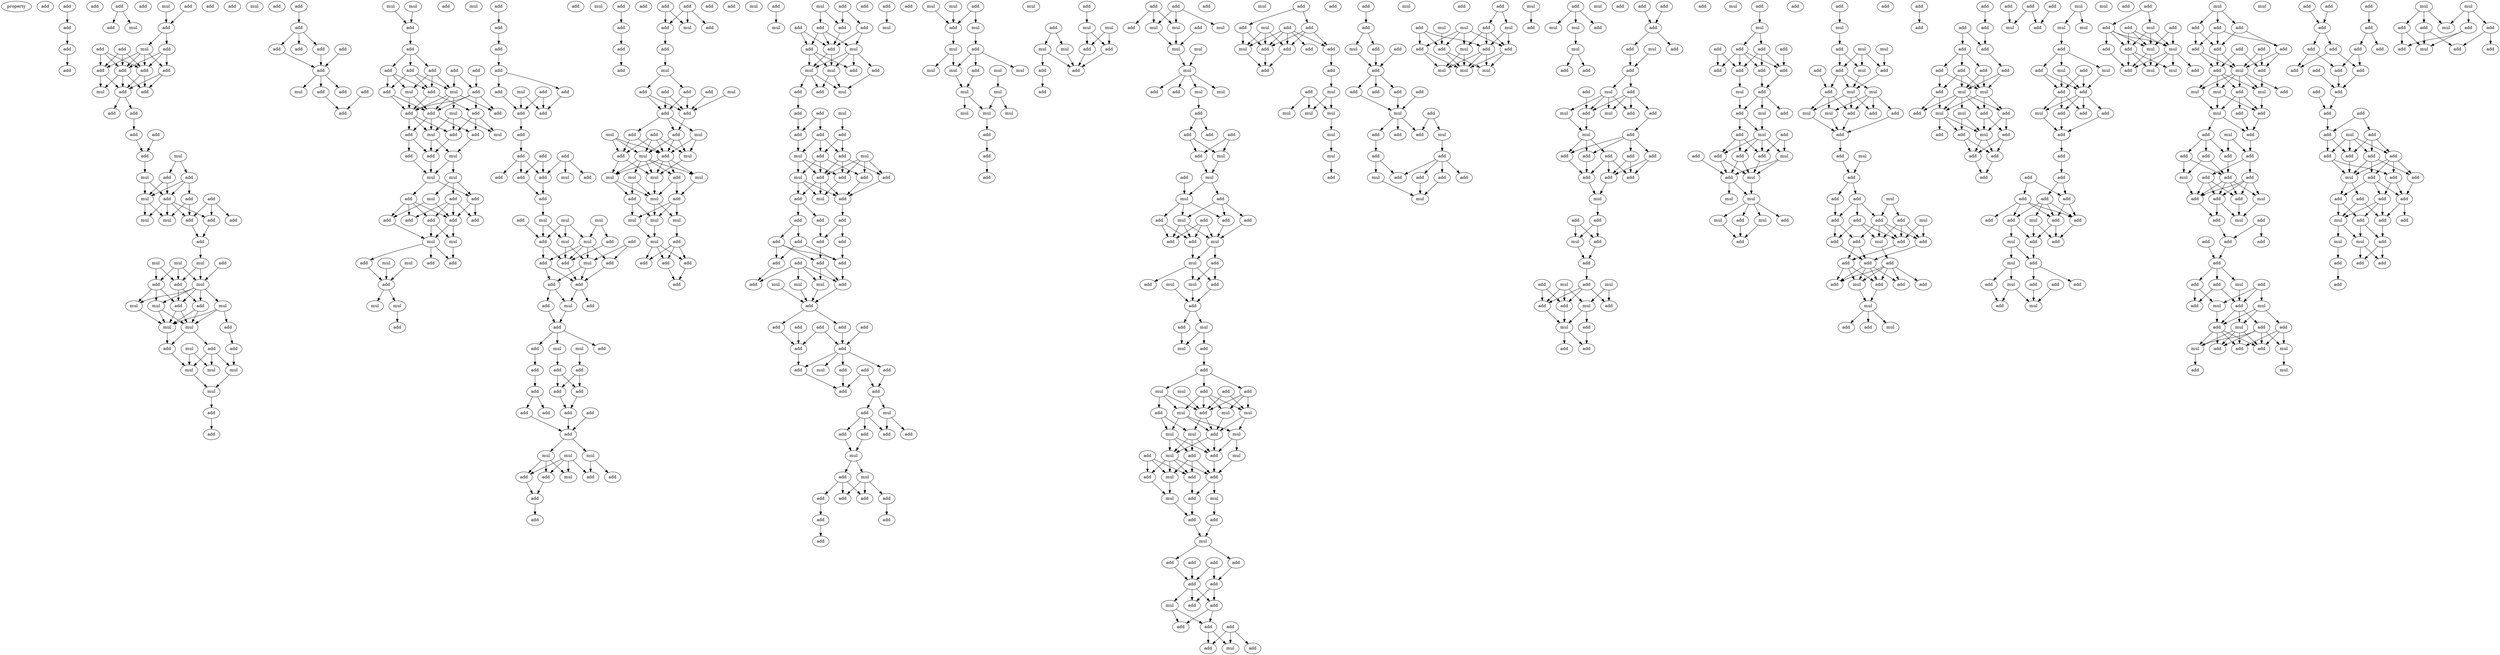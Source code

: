 digraph {
    node [fontcolor=black]
    property [mul=2,lf=1.2]
    0 [ label = add ];
    1 [ label = add ];
    2 [ label = add ];
    3 [ label = add ];
    4 [ label = add ];
    5 [ label = add ];
    6 [ label = add ];
    7 [ label = add ];
    8 [ label = mul ];
    9 [ label = add ];
    10 [ label = mul ];
    11 [ label = add ];
    12 [ label = add ];
    13 [ label = add ];
    14 [ label = add ];
    15 [ label = add ];
    16 [ label = add ];
    17 [ label = mul ];
    18 [ label = add ];
    19 [ label = add ];
    20 [ label = add ];
    21 [ label = add ];
    22 [ label = mul ];
    23 [ label = add ];
    24 [ label = add ];
    25 [ label = add ];
    26 [ label = add ];
    27 [ label = add ];
    28 [ label = add ];
    29 [ label = mul ];
    30 [ label = add ];
    31 [ label = add ];
    32 [ label = add ];
    33 [ label = mul ];
    34 [ label = add ];
    35 [ label = add ];
    36 [ label = add ];
    37 [ label = mul ];
    38 [ label = mul ];
    39 [ label = mul ];
    40 [ label = add ];
    41 [ label = add ];
    42 [ label = add ];
    43 [ label = add ];
    44 [ label = mul ];
    45 [ label = add ];
    46 [ label = add ];
    47 [ label = mul ];
    48 [ label = mul ];
    49 [ label = mul ];
    50 [ label = add ];
    51 [ label = add ];
    52 [ label = mul ];
    53 [ label = add ];
    54 [ label = mul ];
    55 [ label = mul ];
    56 [ label = add ];
    57 [ label = mul ];
    58 [ label = add ];
    59 [ label = mul ];
    60 [ label = add ];
    61 [ label = mul ];
    62 [ label = add ];
    63 [ label = add ];
    64 [ label = mul ];
    65 [ label = mul ];
    66 [ label = mul ];
    67 [ label = mul ];
    68 [ label = mul ];
    69 [ label = add ];
    70 [ label = add ];
    71 [ label = add ];
    72 [ label = add ];
    73 [ label = add ];
    74 [ label = add ];
    75 [ label = add ];
    76 [ label = add ];
    77 [ label = add ];
    78 [ label = add ];
    79 [ label = mul ];
    80 [ label = add ];
    81 [ label = add ];
    82 [ label = add ];
    83 [ label = add ];
    84 [ label = mul ];
    85 [ label = mul ];
    86 [ label = add ];
    87 [ label = mul ];
    88 [ label = add ];
    89 [ label = add ];
    90 [ label = add ];
    91 [ label = add ];
    92 [ label = add ];
    93 [ label = add ];
    94 [ label = add ];
    95 [ label = mul ];
    96 [ label = add ];
    97 [ label = add ];
    98 [ label = add ];
    99 [ label = mul ];
    100 [ label = add ];
    101 [ label = add ];
    102 [ label = mul ];
    103 [ label = add ];
    104 [ label = add ];
    105 [ label = mul ];
    106 [ label = add ];
    107 [ label = add ];
    108 [ label = add ];
    109 [ label = mul ];
    110 [ label = add ];
    111 [ label = add ];
    112 [ label = mul ];
    113 [ label = mul ];
    114 [ label = mul ];
    115 [ label = mul ];
    116 [ label = add ];
    117 [ label = add ];
    118 [ label = add ];
    119 [ label = add ];
    120 [ label = add ];
    121 [ label = add ];
    122 [ label = add ];
    123 [ label = add ];
    124 [ label = mul ];
    125 [ label = mul ];
    126 [ label = add ];
    127 [ label = add ];
    128 [ label = mul ];
    129 [ label = add ];
    130 [ label = mul ];
    131 [ label = add ];
    132 [ label = mul ];
    133 [ label = mul ];
    134 [ label = add ];
    135 [ label = add ];
    136 [ label = add ];
    137 [ label = add ];
    138 [ label = add ];
    139 [ label = add ];
    140 [ label = mul ];
    141 [ label = add ];
    142 [ label = add ];
    143 [ label = add ];
    144 [ label = add ];
    145 [ label = add ];
    146 [ label = add ];
    147 [ label = add ];
    148 [ label = add ];
    149 [ label = mul ];
    150 [ label = add ];
    151 [ label = add ];
    152 [ label = add ];
    153 [ label = add ];
    154 [ label = add ];
    155 [ label = mul ];
    156 [ label = mul ];
    157 [ label = add ];
    158 [ label = mul ];
    159 [ label = add ];
    160 [ label = add ];
    161 [ label = mul ];
    162 [ label = mul ];
    163 [ label = add ];
    164 [ label = add ];
    165 [ label = add ];
    166 [ label = mul ];
    167 [ label = add ];
    168 [ label = add ];
    169 [ label = add ];
    170 [ label = mul ];
    171 [ label = add ];
    172 [ label = add ];
    173 [ label = add ];
    174 [ label = mul ];
    175 [ label = mul ];
    176 [ label = add ];
    177 [ label = add ];
    178 [ label = add ];
    179 [ label = add ];
    180 [ label = add ];
    181 [ label = add ];
    182 [ label = add ];
    183 [ label = add ];
    184 [ label = add ];
    185 [ label = add ];
    186 [ label = add ];
    187 [ label = add ];
    188 [ label = add ];
    189 [ label = add ];
    190 [ label = mul ];
    191 [ label = mul ];
    192 [ label = mul ];
    193 [ label = add ];
    194 [ label = add ];
    195 [ label = mul ];
    196 [ label = add ];
    197 [ label = add ];
    198 [ label = add ];
    199 [ label = mul ];
    200 [ label = add ];
    201 [ label = add ];
    202 [ label = add ];
    203 [ label = add ];
    204 [ label = add ];
    205 [ label = add ];
    206 [ label = add ];
    207 [ label = add ];
    208 [ label = add ];
    209 [ label = add ];
    210 [ label = add ];
    211 [ label = mul ];
    212 [ label = add ];
    213 [ label = add ];
    214 [ label = mul ];
    215 [ label = add ];
    216 [ label = add ];
    217 [ label = mul ];
    218 [ label = add ];
    219 [ label = add ];
    220 [ label = add ];
    221 [ label = add ];
    222 [ label = add ];
    223 [ label = mul ];
    224 [ label = add ];
    225 [ label = add ];
    226 [ label = mul ];
    227 [ label = add ];
    228 [ label = mul ];
    229 [ label = add ];
    230 [ label = mul ];
    231 [ label = mul ];
    232 [ label = mul ];
    233 [ label = mul ];
    234 [ label = mul ];
    235 [ label = add ];
    236 [ label = add ];
    237 [ label = mul ];
    238 [ label = add ];
    239 [ label = mul ];
    240 [ label = mul ];
    241 [ label = mul ];
    242 [ label = mul ];
    243 [ label = add ];
    244 [ label = mul ];
    245 [ label = add ];
    246 [ label = add ];
    247 [ label = add ];
    248 [ label = add ];
    249 [ label = add ];
    250 [ label = mul ];
    251 [ label = mul ];
    252 [ label = add ];
    253 [ label = add ];
    254 [ label = add ];
    255 [ label = add ];
    256 [ label = add ];
    257 [ label = add ];
    258 [ label = mul ];
    259 [ label = add ];
    260 [ label = add ];
    261 [ label = add ];
    262 [ label = mul ];
    263 [ label = add ];
    264 [ label = mul ];
    265 [ label = mul ];
    266 [ label = add ];
    267 [ label = add ];
    268 [ label = mul ];
    269 [ label = add ];
    270 [ label = add ];
    271 [ label = add ];
    272 [ label = add ];
    273 [ label = add ];
    274 [ label = add ];
    275 [ label = mul ];
    276 [ label = mul ];
    277 [ label = add ];
    278 [ label = mul ];
    279 [ label = add ];
    280 [ label = add ];
    281 [ label = add ];
    282 [ label = add ];
    283 [ label = add ];
    284 [ label = add ];
    285 [ label = mul ];
    286 [ label = add ];
    287 [ label = add ];
    288 [ label = add ];
    289 [ label = add ];
    290 [ label = add ];
    291 [ label = add ];
    292 [ label = add ];
    293 [ label = add ];
    294 [ label = add ];
    295 [ label = add ];
    296 [ label = add ];
    297 [ label = mul ];
    298 [ label = add ];
    299 [ label = mul ];
    300 [ label = mul ];
    301 [ label = add ];
    302 [ label = add ];
    303 [ label = add ];
    304 [ label = add ];
    305 [ label = add ];
    306 [ label = add ];
    307 [ label = add ];
    308 [ label = add ];
    309 [ label = add ];
    310 [ label = add ];
    311 [ label = add ];
    312 [ label = add ];
    313 [ label = add ];
    314 [ label = mul ];
    315 [ label = add ];
    316 [ label = add ];
    317 [ label = mul ];
    318 [ label = add ];
    319 [ label = add ];
    320 [ label = add ];
    321 [ label = add ];
    322 [ label = mul ];
    323 [ label = add ];
    324 [ label = add ];
    325 [ label = mul ];
    326 [ label = add ];
    327 [ label = mul ];
    328 [ label = add ];
    329 [ label = add ];
    330 [ label = add ];
    331 [ label = add ];
    332 [ label = add ];
    333 [ label = add ];
    334 [ label = add ];
    335 [ label = add ];
    336 [ label = mul ];
    337 [ label = add ];
    338 [ label = mul ];
    339 [ label = mul ];
    340 [ label = add ];
    341 [ label = add ];
    342 [ label = mul ];
    343 [ label = mul ];
    344 [ label = add ];
    345 [ label = mul ];
    346 [ label = mul ];
    347 [ label = mul ];
    348 [ label = mul ];
    349 [ label = mul ];
    350 [ label = mul ];
    351 [ label = mul ];
    352 [ label = mul ];
    353 [ label = add ];
    354 [ label = add ];
    355 [ label = mul ];
    356 [ label = add ];
    357 [ label = add ];
    358 [ label = mul ];
    359 [ label = mul ];
    360 [ label = add ];
    361 [ label = mul ];
    362 [ label = add ];
    363 [ label = add ];
    364 [ label = mul ];
    365 [ label = add ];
    366 [ label = add ];
    367 [ label = add ];
    368 [ label = add ];
    369 [ label = add ];
    370 [ label = add ];
    371 [ label = mul ];
    372 [ label = mul ];
    373 [ label = mul ];
    374 [ label = add ];
    375 [ label = mul ];
    376 [ label = mul ];
    377 [ label = mul ];
    378 [ label = add ];
    379 [ label = add ];
    380 [ label = mul ];
    381 [ label = mul ];
    382 [ label = add ];
    383 [ label = add ];
    384 [ label = add ];
    385 [ label = add ];
    386 [ label = add ];
    387 [ label = mul ];
    388 [ label = add ];
    389 [ label = mul ];
    390 [ label = add ];
    391 [ label = mul ];
    392 [ label = add ];
    393 [ label = add ];
    394 [ label = add ];
    395 [ label = add ];
    396 [ label = add ];
    397 [ label = mul ];
    398 [ label = mul ];
    399 [ label = add ];
    400 [ label = add ];
    401 [ label = mul ];
    402 [ label = add ];
    403 [ label = mul ];
    404 [ label = mul ];
    405 [ label = add ];
    406 [ label = add ];
    407 [ label = add ];
    408 [ label = add ];
    409 [ label = mul ];
    410 [ label = mul ];
    411 [ label = add ];
    412 [ label = add ];
    413 [ label = mul ];
    414 [ label = add ];
    415 [ label = mul ];
    416 [ label = add ];
    417 [ label = add ];
    418 [ label = mul ];
    419 [ label = mul ];
    420 [ label = add ];
    421 [ label = add ];
    422 [ label = mul ];
    423 [ label = mul ];
    424 [ label = mul ];
    425 [ label = add ];
    426 [ label = mul ];
    427 [ label = mul ];
    428 [ label = add ];
    429 [ label = add ];
    430 [ label = add ];
    431 [ label = mul ];
    432 [ label = add ];
    433 [ label = mul ];
    434 [ label = add ];
    435 [ label = add ];
    436 [ label = mul ];
    437 [ label = add ];
    438 [ label = mul ];
    439 [ label = add ];
    440 [ label = add ];
    441 [ label = mul ];
    442 [ label = add ];
    443 [ label = add ];
    444 [ label = add ];
    445 [ label = add ];
    446 [ label = add ];
    447 [ label = add ];
    448 [ label = add ];
    449 [ label = mul ];
    450 [ label = add ];
    451 [ label = mul ];
    452 [ label = add ];
    453 [ label = add ];
    454 [ label = add ];
    455 [ label = add ];
    456 [ label = add ];
    457 [ label = mul ];
    458 [ label = add ];
    459 [ label = add ];
    460 [ label = mul ];
    461 [ label = add ];
    462 [ label = add ];
    463 [ label = add ];
    464 [ label = add ];
    465 [ label = mul ];
    466 [ label = add ];
    467 [ label = add ];
    468 [ label = add ];
    469 [ label = add ];
    470 [ label = add ];
    471 [ label = mul ];
    472 [ label = mul ];
    473 [ label = mul ];
    474 [ label = mul ];
    475 [ label = mul ];
    476 [ label = add ];
    477 [ label = mul ];
    478 [ label = add ];
    479 [ label = add ];
    480 [ label = add ];
    481 [ label = mul ];
    482 [ label = mul ];
    483 [ label = add ];
    484 [ label = add ];
    485 [ label = add ];
    486 [ label = add ];
    487 [ label = add ];
    488 [ label = add ];
    489 [ label = add ];
    490 [ label = mul ];
    491 [ label = add ];
    492 [ label = add ];
    493 [ label = add ];
    494 [ label = mul ];
    495 [ label = add ];
    496 [ label = add ];
    497 [ label = add ];
    498 [ label = add ];
    499 [ label = add ];
    500 [ label = add ];
    501 [ label = mul ];
    502 [ label = add ];
    503 [ label = add ];
    504 [ label = mul ];
    505 [ label = add ];
    506 [ label = mul ];
    507 [ label = add ];
    508 [ label = mul ];
    509 [ label = add ];
    510 [ label = mul ];
    511 [ label = add ];
    512 [ label = add ];
    513 [ label = add ];
    514 [ label = mul ];
    515 [ label = add ];
    516 [ label = mul ];
    517 [ label = mul ];
    518 [ label = mul ];
    519 [ label = mul ];
    520 [ label = add ];
    521 [ label = add ];
    522 [ label = mul ];
    523 [ label = add ];
    524 [ label = mul ];
    525 [ label = mul ];
    526 [ label = add ];
    527 [ label = mul ];
    528 [ label = add ];
    529 [ label = add ];
    530 [ label = add ];
    531 [ label = add ];
    532 [ label = add ];
    533 [ label = add ];
    534 [ label = add ];
    535 [ label = mul ];
    536 [ label = add ];
    537 [ label = add ];
    538 [ label = mul ];
    539 [ label = add ];
    540 [ label = add ];
    541 [ label = mul ];
    542 [ label = add ];
    543 [ label = add ];
    544 [ label = add ];
    545 [ label = mul ];
    546 [ label = mul ];
    547 [ label = add ];
    548 [ label = add ];
    549 [ label = add ];
    550 [ label = add ];
    551 [ label = add ];
    552 [ label = add ];
    553 [ label = add ];
    554 [ label = add ];
    555 [ label = add ];
    556 [ label = mul ];
    557 [ label = add ];
    558 [ label = mul ];
    559 [ label = add ];
    560 [ label = add ];
    561 [ label = mul ];
    562 [ label = add ];
    563 [ label = mul ];
    564 [ label = add ];
    565 [ label = add ];
    566 [ label = mul ];
    567 [ label = add ];
    568 [ label = add ];
    569 [ label = add ];
    570 [ label = mul ];
    571 [ label = mul ];
    572 [ label = add ];
    573 [ label = add ];
    574 [ label = add ];
    575 [ label = add ];
    576 [ label = mul ];
    577 [ label = add ];
    578 [ label = add ];
    579 [ label = add ];
    580 [ label = add ];
    581 [ label = add ];
    582 [ label = add ];
    583 [ label = add ];
    584 [ label = add ];
    585 [ label = add ];
    586 [ label = mul ];
    587 [ label = add ];
    588 [ label = add ];
    589 [ label = add ];
    590 [ label = mul ];
    591 [ label = add ];
    592 [ label = mul ];
    593 [ label = add ];
    594 [ label = add ];
    595 [ label = mul ];
    596 [ label = add ];
    597 [ label = add ];
    598 [ label = add ];
    599 [ label = add ];
    600 [ label = mul ];
    601 [ label = mul ];
    602 [ label = mul ];
    603 [ label = mul ];
    604 [ label = add ];
    605 [ label = add ];
    606 [ label = add ];
    607 [ label = mul ];
    608 [ label = add ];
    609 [ label = mul ];
    610 [ label = mul ];
    611 [ label = add ];
    612 [ label = mul ];
    613 [ label = add ];
    614 [ label = add ];
    615 [ label = add ];
    616 [ label = mul ];
    617 [ label = mul ];
    618 [ label = add ];
    619 [ label = mul ];
    620 [ label = mul ];
    621 [ label = add ];
    622 [ label = mul ];
    623 [ label = add ];
    624 [ label = add ];
    625 [ label = add ];
    626 [ label = add ];
    627 [ label = add ];
    628 [ label = mul ];
    629 [ label = add ];
    630 [ label = add ];
    631 [ label = mul ];
    632 [ label = add ];
    633 [ label = add ];
    634 [ label = add ];
    635 [ label = add ];
    636 [ label = mul ];
    637 [ label = add ];
    638 [ label = add ];
    639 [ label = add ];
    640 [ label = add ];
    641 [ label = mul ];
    642 [ label = add ];
    643 [ label = add ];
    644 [ label = add ];
    645 [ label = add ];
    646 [ label = add ];
    647 [ label = add ];
    648 [ label = add ];
    649 [ label = add ];
    650 [ label = mul ];
    651 [ label = mul ];
    652 [ label = add ];
    653 [ label = add ];
    654 [ label = add ];
    655 [ label = mul ];
    656 [ label = add ];
    657 [ label = add ];
    658 [ label = add ];
    659 [ label = add ];
    660 [ label = add ];
    661 [ label = add ];
    662 [ label = add ];
    663 [ label = add ];
    664 [ label = add ];
    665 [ label = add ];
    666 [ label = add ];
    667 [ label = mul ];
    668 [ label = mul ];
    669 [ label = mul ];
    670 [ label = add ];
    671 [ label = mul ];
    672 [ label = add ];
    673 [ label = add ];
    674 [ label = mul ];
    675 [ label = add ];
    676 [ label = add ];
    677 [ label = add ];
    678 [ label = add ];
    679 [ label = add ];
    680 [ label = add ];
    681 [ label = add ];
    682 [ label = add ];
    683 [ label = mul ];
    684 [ label = add ];
    685 [ label = mul ];
    686 [ label = mul ];
    687 [ label = add ];
    688 [ label = mul ];
    689 [ label = add ];
    690 [ label = add ];
    691 [ label = mul ];
    692 [ label = add ];
    693 [ label = mul ];
    694 [ label = add ];
    695 [ label = add ];
    696 [ label = add ];
    697 [ label = add ];
    698 [ label = mul ];
    699 [ label = add ];
    700 [ label = add ];
    701 [ label = add ];
    702 [ label = mul ];
    703 [ label = add ];
    704 [ label = add ];
    705 [ label = add ];
    706 [ label = add ];
    707 [ label = add ];
    708 [ label = add ];
    709 [ label = add ];
    710 [ label = mul ];
    711 [ label = add ];
    712 [ label = add ];
    713 [ label = add ];
    714 [ label = mul ];
    715 [ label = add ];
    716 [ label = mul ];
    717 [ label = add ];
    718 [ label = add ];
    719 [ label = add ];
    720 [ label = add ];
    721 [ label = add ];
    722 [ label = mul ];
    723 [ label = mul ];
    724 [ label = add ];
    725 [ label = add ];
    726 [ label = add ];
    727 [ label = add ];
    728 [ label = add ];
    729 [ label = mul ];
    730 [ label = add ];
    731 [ label = add ];
    732 [ label = mul ];
    733 [ label = add ];
    734 [ label = mul ];
    735 [ label = add ];
    736 [ label = add ];
    737 [ label = mul ];
    738 [ label = mul ];
    739 [ label = mul ];
    740 [ label = add ];
    741 [ label = mul ];
    742 [ label = add ];
    743 [ label = add ];
    744 [ label = add ];
    745 [ label = add ];
    746 [ label = add ];
    747 [ label = add ];
    748 [ label = add ];
    749 [ label = mul ];
    750 [ label = add ];
    751 [ label = add ];
    752 [ label = mul ];
    753 [ label = add ];
    754 [ label = add ];
    755 [ label = mul ];
    756 [ label = mul ];
    757 [ label = mul ];
    758 [ label = add ];
    759 [ label = add ];
    760 [ label = add ];
    761 [ label = add ];
    762 [ label = mul ];
    763 [ label = add ];
    764 [ label = add ];
    765 [ label = add ];
    766 [ label = add ];
    767 [ label = add ];
    768 [ label = add ];
    769 [ label = mul ];
    770 [ label = add ];
    771 [ label = mul ];
    772 [ label = add ];
    773 [ label = add ];
    774 [ label = add ];
    775 [ label = add ];
    776 [ label = mul ];
    777 [ label = add ];
    778 [ label = add ];
    779 [ label = add ];
    780 [ label = add ];
    781 [ label = add ];
    782 [ label = add ];
    783 [ label = add ];
    784 [ label = add ];
    785 [ label = mul ];
    786 [ label = add ];
    787 [ label = add ];
    788 [ label = mul ];
    789 [ label = mul ];
    790 [ label = add ];
    791 [ label = mul ];
    792 [ label = add ];
    793 [ label = add ];
    794 [ label = add ];
    795 [ label = mul ];
    796 [ label = add ];
    797 [ label = mul ];
    798 [ label = add ];
    799 [ label = mul ];
    800 [ label = add ];
    801 [ label = add ];
    802 [ label = add ];
    803 [ label = add ];
    804 [ label = add ];
    805 [ label = add ];
    806 [ label = add ];
    807 [ label = add ];
    808 [ label = add ];
    809 [ label = add ];
    810 [ label = add ];
    811 [ label = add ];
    812 [ label = add ];
    813 [ label = add ];
    814 [ label = add ];
    815 [ label = add ];
    816 [ label = add ];
    817 [ label = add ];
    818 [ label = add ];
    819 [ label = add ];
    820 [ label = mul ];
    821 [ label = add ];
    822 [ label = add ];
    823 [ label = add ];
    824 [ label = add ];
    825 [ label = add ];
    826 [ label = add ];
    827 [ label = add ];
    828 [ label = mul ];
    829 [ label = add ];
    830 [ label = add ];
    831 [ label = add ];
    832 [ label = add ];
    833 [ label = add ];
    834 [ label = add ];
    835 [ label = add ];
    836 [ label = mul ];
    837 [ label = mul ];
    838 [ label = mul ];
    839 [ label = add ];
    840 [ label = add ];
    841 [ label = add ];
    842 [ label = add ];
    843 [ label = add ];
    844 [ label = mul ];
    845 [ label = mul ];
    846 [ label = add ];
    847 [ label = mul ];
    848 [ label = add ];
    849 [ label = add ];
    850 [ label = add ];
    851 [ label = mul ];
    852 [ label = add ];
    853 [ label = add ];
    854 [ label = add ];
    1 -> 2 [ name = 0 ];
    2 -> 4 [ name = 1 ];
    4 -> 5 [ name = 2 ];
    6 -> 7 [ name = 3 ];
    6 -> 8 [ name = 4 ];
    10 -> 12 [ name = 5 ];
    11 -> 12 [ name = 6 ];
    12 -> 14 [ name = 7 ];
    12 -> 17 [ name = 8 ];
    14 -> 19 [ name = 9 ];
    14 -> 20 [ name = 10 ];
    14 -> 21 [ name = 11 ];
    15 -> 18 [ name = 12 ];
    15 -> 19 [ name = 13 ];
    15 -> 20 [ name = 14 ];
    16 -> 18 [ name = 15 ];
    16 -> 19 [ name = 16 ];
    16 -> 20 [ name = 17 ];
    17 -> 18 [ name = 18 ];
    17 -> 19 [ name = 19 ];
    17 -> 20 [ name = 20 ];
    17 -> 21 [ name = 21 ];
    18 -> 22 [ name = 22 ];
    18 -> 23 [ name = 23 ];
    19 -> 22 [ name = 24 ];
    19 -> 23 [ name = 25 ];
    19 -> 24 [ name = 26 ];
    20 -> 23 [ name = 27 ];
    20 -> 24 [ name = 28 ];
    21 -> 23 [ name = 29 ];
    21 -> 24 [ name = 30 ];
    23 -> 25 [ name = 31 ];
    23 -> 26 [ name = 32 ];
    26 -> 27 [ name = 33 ];
    27 -> 30 [ name = 34 ];
    28 -> 30 [ name = 35 ];
    29 -> 31 [ name = 36 ];
    29 -> 32 [ name = 37 ];
    30 -> 33 [ name = 38 ];
    31 -> 36 [ name = 39 ];
    31 -> 37 [ name = 40 ];
    32 -> 34 [ name = 41 ];
    32 -> 36 [ name = 42 ];
    32 -> 37 [ name = 43 ];
    33 -> 36 [ name = 44 ];
    33 -> 37 [ name = 45 ];
    34 -> 38 [ name = 46 ];
    34 -> 42 [ name = 47 ];
    35 -> 40 [ name = 48 ];
    35 -> 41 [ name = 49 ];
    35 -> 42 [ name = 50 ];
    36 -> 38 [ name = 51 ];
    36 -> 39 [ name = 52 ];
    36 -> 40 [ name = 53 ];
    36 -> 42 [ name = 54 ];
    37 -> 38 [ name = 55 ];
    37 -> 39 [ name = 56 ];
    40 -> 43 [ name = 57 ];
    42 -> 43 [ name = 58 ];
    43 -> 48 [ name = 59 ];
    44 -> 49 [ name = 60 ];
    44 -> 50 [ name = 61 ];
    44 -> 51 [ name = 62 ];
    46 -> 49 [ name = 63 ];
    47 -> 50 [ name = 64 ];
    47 -> 51 [ name = 65 ];
    48 -> 49 [ name = 66 ];
    48 -> 51 [ name = 67 ];
    49 -> 52 [ name = 68 ];
    49 -> 53 [ name = 69 ];
    49 -> 54 [ name = 70 ];
    49 -> 55 [ name = 71 ];
    49 -> 56 [ name = 72 ];
    50 -> 52 [ name = 73 ];
    50 -> 54 [ name = 74 ];
    50 -> 56 [ name = 75 ];
    51 -> 53 [ name = 76 ];
    51 -> 56 [ name = 77 ];
    52 -> 57 [ name = 78 ];
    52 -> 59 [ name = 79 ];
    53 -> 57 [ name = 80 ];
    53 -> 59 [ name = 81 ];
    54 -> 59 [ name = 82 ];
    55 -> 57 [ name = 83 ];
    55 -> 58 [ name = 84 ];
    55 -> 59 [ name = 85 ];
    56 -> 57 [ name = 86 ];
    56 -> 59 [ name = 87 ];
    57 -> 60 [ name = 88 ];
    57 -> 62 [ name = 89 ];
    58 -> 63 [ name = 90 ];
    59 -> 62 [ name = 91 ];
    60 -> 64 [ name = 92 ];
    60 -> 65 [ name = 93 ];
    60 -> 66 [ name = 94 ];
    61 -> 65 [ name = 95 ];
    61 -> 66 [ name = 96 ];
    62 -> 65 [ name = 97 ];
    63 -> 64 [ name = 98 ];
    64 -> 67 [ name = 99 ];
    65 -> 67 [ name = 100 ];
    67 -> 70 [ name = 101 ];
    70 -> 71 [ name = 102 ];
    72 -> 73 [ name = 103 ];
    73 -> 74 [ name = 104 ];
    73 -> 76 [ name = 105 ];
    73 -> 77 [ name = 106 ];
    74 -> 78 [ name = 107 ];
    75 -> 78 [ name = 108 ];
    77 -> 78 [ name = 109 ];
    78 -> 79 [ name = 110 ];
    78 -> 80 [ name = 111 ];
    78 -> 81 [ name = 112 ];
    80 -> 83 [ name = 113 ];
    82 -> 83 [ name = 114 ];
    84 -> 88 [ name = 115 ];
    85 -> 88 [ name = 116 ];
    88 -> 89 [ name = 117 ];
    89 -> 90 [ name = 118 ];
    89 -> 92 [ name = 119 ];
    89 -> 93 [ name = 120 ];
    90 -> 95 [ name = 121 ];
    90 -> 98 [ name = 122 ];
    90 -> 99 [ name = 123 ];
    91 -> 97 [ name = 124 ];
    92 -> 96 [ name = 125 ];
    92 -> 98 [ name = 126 ];
    92 -> 99 [ name = 127 ];
    93 -> 95 [ name = 128 ];
    93 -> 96 [ name = 129 ];
    93 -> 98 [ name = 130 ];
    94 -> 95 [ name = 131 ];
    94 -> 97 [ name = 132 ];
    95 -> 100 [ name = 133 ];
    95 -> 102 [ name = 134 ];
    95 -> 103 [ name = 135 ];
    95 -> 104 [ name = 136 ];
    96 -> 100 [ name = 137 ];
    96 -> 104 [ name = 138 ];
    97 -> 100 [ name = 139 ];
    97 -> 101 [ name = 140 ];
    97 -> 103 [ name = 141 ];
    97 -> 104 [ name = 142 ];
    98 -> 100 [ name = 143 ];
    98 -> 101 [ name = 144 ];
    99 -> 100 [ name = 145 ];
    99 -> 104 [ name = 146 ];
    100 -> 105 [ name = 147 ];
    100 -> 106 [ name = 148 ];
    100 -> 108 [ name = 149 ];
    101 -> 107 [ name = 150 ];
    101 -> 108 [ name = 151 ];
    101 -> 109 [ name = 152 ];
    102 -> 105 [ name = 153 ];
    102 -> 108 [ name = 154 ];
    102 -> 109 [ name = 155 ];
    104 -> 105 [ name = 156 ];
    104 -> 106 [ name = 157 ];
    104 -> 107 [ name = 158 ];
    105 -> 110 [ name = 159 ];
    105 -> 112 [ name = 160 ];
    106 -> 110 [ name = 161 ];
    106 -> 111 [ name = 162 ];
    107 -> 112 [ name = 163 ];
    108 -> 110 [ name = 164 ];
    110 -> 114 [ name = 165 ];
    111 -> 114 [ name = 166 ];
    112 -> 113 [ name = 167 ];
    112 -> 114 [ name = 168 ];
    113 -> 115 [ name = 169 ];
    113 -> 116 [ name = 170 ];
    113 -> 117 [ name = 171 ];
    114 -> 117 [ name = 172 ];
    114 -> 118 [ name = 173 ];
    115 -> 120 [ name = 174 ];
    115 -> 121 [ name = 175 ];
    116 -> 119 [ name = 176 ];
    116 -> 121 [ name = 177 ];
    116 -> 122 [ name = 178 ];
    116 -> 123 [ name = 179 ];
    117 -> 121 [ name = 180 ];
    117 -> 123 [ name = 181 ];
    118 -> 119 [ name = 182 ];
    118 -> 120 [ name = 183 ];
    118 -> 121 [ name = 184 ];
    118 -> 122 [ name = 185 ];
    119 -> 124 [ name = 186 ];
    119 -> 125 [ name = 187 ];
    120 -> 125 [ name = 188 ];
    121 -> 124 [ name = 189 ];
    121 -> 125 [ name = 190 ];
    124 -> 129 [ name = 191 ];
    125 -> 126 [ name = 192 ];
    125 -> 127 [ name = 193 ];
    125 -> 129 [ name = 194 ];
    126 -> 131 [ name = 195 ];
    128 -> 131 [ name = 196 ];
    130 -> 131 [ name = 197 ];
    131 -> 132 [ name = 198 ];
    131 -> 133 [ name = 199 ];
    133 -> 134 [ name = 200 ];
    135 -> 136 [ name = 201 ];
    136 -> 137 [ name = 202 ];
    137 -> 138 [ name = 203 ];
    138 -> 139 [ name = 204 ];
    138 -> 142 [ name = 205 ];
    139 -> 143 [ name = 206 ];
    140 -> 143 [ name = 207 ];
    140 -> 144 [ name = 208 ];
    141 -> 143 [ name = 209 ];
    141 -> 144 [ name = 210 ];
    142 -> 144 [ name = 211 ];
    143 -> 145 [ name = 212 ];
    145 -> 146 [ name = 213 ];
    146 -> 150 [ name = 214 ];
    146 -> 151 [ name = 215 ];
    146 -> 152 [ name = 216 ];
    147 -> 149 [ name = 217 ];
    147 -> 151 [ name = 218 ];
    147 -> 153 [ name = 219 ];
    148 -> 151 [ name = 220 ];
    148 -> 152 [ name = 221 ];
    151 -> 154 [ name = 222 ];
    152 -> 154 [ name = 223 ];
    154 -> 158 [ name = 224 ];
    155 -> 160 [ name = 225 ];
    155 -> 162 [ name = 226 ];
    156 -> 159 [ name = 227 ];
    156 -> 161 [ name = 228 ];
    156 -> 162 [ name = 229 ];
    157 -> 159 [ name = 230 ];
    158 -> 159 [ name = 231 ];
    158 -> 161 [ name = 232 ];
    159 -> 164 [ name = 233 ];
    159 -> 167 [ name = 234 ];
    160 -> 167 [ name = 235 ];
    161 -> 166 [ name = 236 ];
    161 -> 167 [ name = 237 ];
    162 -> 164 [ name = 238 ];
    162 -> 165 [ name = 239 ];
    162 -> 166 [ name = 240 ];
    162 -> 167 [ name = 241 ];
    163 -> 165 [ name = 242 ];
    163 -> 166 [ name = 243 ];
    164 -> 168 [ name = 244 ];
    164 -> 169 [ name = 245 ];
    165 -> 169 [ name = 246 ];
    166 -> 168 [ name = 247 ];
    166 -> 169 [ name = 248 ];
    167 -> 169 [ name = 249 ];
    168 -> 170 [ name = 250 ];
    168 -> 172 [ name = 251 ];
    169 -> 170 [ name = 252 ];
    169 -> 171 [ name = 253 ];
    170 -> 173 [ name = 254 ];
    172 -> 173 [ name = 255 ];
    173 -> 175 [ name = 256 ];
    173 -> 177 [ name = 257 ];
    173 -> 178 [ name = 258 ];
    174 -> 179 [ name = 259 ];
    175 -> 181 [ name = 260 ];
    178 -> 180 [ name = 261 ];
    179 -> 182 [ name = 262 ];
    179 -> 184 [ name = 263 ];
    180 -> 183 [ name = 264 ];
    181 -> 182 [ name = 265 ];
    181 -> 184 [ name = 266 ];
    182 -> 186 [ name = 267 ];
    183 -> 185 [ name = 268 ];
    183 -> 188 [ name = 269 ];
    184 -> 186 [ name = 270 ];
    186 -> 189 [ name = 271 ];
    187 -> 189 [ name = 272 ];
    188 -> 189 [ name = 273 ];
    189 -> 190 [ name = 274 ];
    189 -> 191 [ name = 275 ];
    190 -> 193 [ name = 276 ];
    190 -> 195 [ name = 277 ];
    190 -> 197 [ name = 278 ];
    191 -> 194 [ name = 279 ];
    191 -> 196 [ name = 280 ];
    192 -> 193 [ name = 281 ];
    192 -> 194 [ name = 282 ];
    192 -> 195 [ name = 283 ];
    192 -> 197 [ name = 284 ];
    193 -> 198 [ name = 285 ];
    197 -> 198 [ name = 286 ];
    198 -> 202 [ name = 287 ];
    200 -> 203 [ name = 288 ];
    203 -> 204 [ name = 289 ];
    204 -> 210 [ name = 290 ];
    205 -> 209 [ name = 291 ];
    205 -> 211 [ name = 292 ];
    207 -> 209 [ name = 293 ];
    207 -> 211 [ name = 294 ];
    207 -> 212 [ name = 295 ];
    209 -> 213 [ name = 296 ];
    213 -> 214 [ name = 297 ];
    214 -> 216 [ name = 298 ];
    214 -> 218 [ name = 299 ];
    215 -> 220 [ name = 300 ];
    215 -> 221 [ name = 301 ];
    216 -> 220 [ name = 302 ];
    216 -> 221 [ name = 303 ];
    217 -> 220 [ name = 304 ];
    218 -> 220 [ name = 305 ];
    218 -> 221 [ name = 306 ];
    219 -> 220 [ name = 307 ];
    220 -> 224 [ name = 308 ];
    221 -> 223 [ name = 309 ];
    221 -> 224 [ name = 310 ];
    221 -> 225 [ name = 311 ];
    222 -> 227 [ name = 312 ];
    222 -> 228 [ name = 313 ];
    222 -> 229 [ name = 314 ];
    222 -> 230 [ name = 315 ];
    223 -> 227 [ name = 316 ];
    223 -> 228 [ name = 317 ];
    224 -> 227 [ name = 318 ];
    224 -> 228 [ name = 319 ];
    224 -> 230 [ name = 320 ];
    225 -> 227 [ name = 321 ];
    225 -> 229 [ name = 322 ];
    226 -> 227 [ name = 323 ];
    226 -> 229 [ name = 324 ];
    226 -> 230 [ name = 325 ];
    227 -> 232 [ name = 326 ];
    227 -> 233 [ name = 327 ];
    227 -> 234 [ name = 328 ];
    227 -> 235 [ name = 329 ];
    228 -> 233 [ name = 330 ];
    229 -> 232 [ name = 331 ];
    229 -> 233 [ name = 332 ];
    230 -> 231 [ name = 333 ];
    230 -> 232 [ name = 334 ];
    230 -> 233 [ name = 335 ];
    230 -> 234 [ name = 336 ];
    230 -> 235 [ name = 337 ];
    231 -> 237 [ name = 338 ];
    231 -> 238 [ name = 339 ];
    232 -> 237 [ name = 340 ];
    232 -> 238 [ name = 341 ];
    233 -> 237 [ name = 342 ];
    234 -> 236 [ name = 343 ];
    235 -> 236 [ name = 344 ];
    235 -> 237 [ name = 345 ];
    236 -> 239 [ name = 346 ];
    236 -> 240 [ name = 347 ];
    236 -> 241 [ name = 348 ];
    237 -> 239 [ name = 349 ];
    237 -> 240 [ name = 350 ];
    238 -> 239 [ name = 351 ];
    238 -> 241 [ name = 352 ];
    239 -> 242 [ name = 353 ];
    240 -> 243 [ name = 354 ];
    241 -> 242 [ name = 355 ];
    242 -> 245 [ name = 356 ];
    242 -> 246 [ name = 357 ];
    242 -> 247 [ name = 358 ];
    243 -> 245 [ name = 359 ];
    243 -> 246 [ name = 360 ];
    243 -> 247 [ name = 361 ];
    245 -> 248 [ name = 362 ];
    247 -> 248 [ name = 363 ];
    249 -> 250 [ name = 364 ];
    251 -> 254 [ name = 365 ];
    251 -> 256 [ name = 366 ];
    252 -> 256 [ name = 367 ];
    252 -> 257 [ name = 368 ];
    253 -> 259 [ name = 369 ];
    253 -> 260 [ name = 370 ];
    254 -> 258 [ name = 371 ];
    254 -> 259 [ name = 372 ];
    254 -> 260 [ name = 373 ];
    256 -> 260 [ name = 374 ];
    257 -> 258 [ name = 375 ];
    257 -> 260 [ name = 376 ];
    258 -> 261 [ name = 377 ];
    258 -> 262 [ name = 378 ];
    258 -> 263 [ name = 379 ];
    258 -> 264 [ name = 380 ];
    259 -> 261 [ name = 381 ];
    259 -> 262 [ name = 382 ];
    259 -> 264 [ name = 383 ];
    260 -> 262 [ name = 384 ];
    260 -> 264 [ name = 385 ];
    262 -> 265 [ name = 386 ];
    262 -> 267 [ name = 387 ];
    263 -> 265 [ name = 388 ];
    264 -> 265 [ name = 389 ];
    264 -> 266 [ name = 390 ];
    264 -> 267 [ name = 391 ];
    266 -> 270 [ name = 392 ];
    268 -> 271 [ name = 393 ];
    269 -> 272 [ name = 394 ];
    269 -> 273 [ name = 395 ];
    270 -> 273 [ name = 396 ];
    271 -> 274 [ name = 397 ];
    271 -> 277 [ name = 398 ];
    272 -> 274 [ name = 399 ];
    272 -> 276 [ name = 400 ];
    272 -> 277 [ name = 401 ];
    273 -> 276 [ name = 402 ];
    274 -> 279 [ name = 403 ];
    274 -> 280 [ name = 404 ];
    274 -> 281 [ name = 405 ];
    275 -> 279 [ name = 406 ];
    275 -> 280 [ name = 407 ];
    275 -> 281 [ name = 408 ];
    275 -> 282 [ name = 409 ];
    276 -> 278 [ name = 410 ];
    276 -> 280 [ name = 411 ];
    276 -> 281 [ name = 412 ];
    277 -> 278 [ name = 413 ];
    277 -> 280 [ name = 414 ];
    277 -> 282 [ name = 415 ];
    278 -> 283 [ name = 416 ];
    278 -> 284 [ name = 417 ];
    278 -> 285 [ name = 418 ];
    279 -> 284 [ name = 419 ];
    280 -> 283 [ name = 420 ];
    280 -> 284 [ name = 421 ];
    280 -> 285 [ name = 422 ];
    281 -> 285 [ name = 423 ];
    282 -> 284 [ name = 424 ];
    283 -> 286 [ name = 425 ];
    283 -> 288 [ name = 426 ];
    284 -> 287 [ name = 427 ];
    286 -> 291 [ name = 428 ];
    286 -> 292 [ name = 429 ];
    287 -> 289 [ name = 430 ];
    287 -> 290 [ name = 431 ];
    288 -> 289 [ name = 432 ];
    289 -> 293 [ name = 433 ];
    290 -> 294 [ name = 434 ];
    291 -> 294 [ name = 435 ];
    291 -> 295 [ name = 436 ];
    292 -> 293 [ name = 437 ];
    292 -> 294 [ name = 438 ];
    292 -> 295 [ name = 439 ];
    293 -> 299 [ name = 440 ];
    293 -> 301 [ name = 441 ];
    294 -> 301 [ name = 442 ];
    295 -> 298 [ name = 443 ];
    296 -> 297 [ name = 444 ];
    296 -> 298 [ name = 445 ];
    296 -> 299 [ name = 446 ];
    296 -> 301 [ name = 447 ];
    297 -> 302 [ name = 448 ];
    299 -> 302 [ name = 449 ];
    300 -> 302 [ name = 450 ];
    301 -> 302 [ name = 451 ];
    302 -> 303 [ name = 452 ];
    302 -> 307 [ name = 453 ];
    303 -> 309 [ name = 454 ];
    304 -> 309 [ name = 455 ];
    305 -> 308 [ name = 456 ];
    306 -> 308 [ name = 457 ];
    306 -> 309 [ name = 458 ];
    307 -> 308 [ name = 459 ];
    308 -> 310 [ name = 460 ];
    308 -> 311 [ name = 461 ];
    308 -> 313 [ name = 462 ];
    308 -> 314 [ name = 463 ];
    309 -> 311 [ name = 464 ];
    310 -> 315 [ name = 465 ];
    311 -> 315 [ name = 466 ];
    312 -> 315 [ name = 467 ];
    312 -> 316 [ name = 468 ];
    313 -> 316 [ name = 469 ];
    316 -> 317 [ name = 470 ];
    316 -> 318 [ name = 471 ];
    317 -> 323 [ name = 472 ];
    317 -> 324 [ name = 473 ];
    318 -> 320 [ name = 474 ];
    318 -> 321 [ name = 475 ];
    318 -> 323 [ name = 476 ];
    319 -> 322 [ name = 477 ];
    320 -> 325 [ name = 478 ];
    321 -> 325 [ name = 479 ];
    325 -> 326 [ name = 480 ];
    325 -> 327 [ name = 481 ];
    326 -> 328 [ name = 482 ];
    326 -> 330 [ name = 483 ];
    326 -> 331 [ name = 484 ];
    327 -> 329 [ name = 485 ];
    327 -> 330 [ name = 486 ];
    327 -> 331 [ name = 487 ];
    328 -> 333 [ name = 488 ];
    329 -> 334 [ name = 489 ];
    333 -> 335 [ name = 490 ];
    336 -> 340 [ name = 491 ];
    337 -> 339 [ name = 492 ];
    337 -> 340 [ name = 493 ];
    338 -> 340 [ name = 494 ];
    339 -> 341 [ name = 495 ];
    340 -> 342 [ name = 496 ];
    341 -> 343 [ name = 497 ];
    341 -> 344 [ name = 498 ];
    341 -> 346 [ name = 499 ];
    342 -> 346 [ name = 500 ];
    342 -> 347 [ name = 501 ];
    344 -> 349 [ name = 502 ];
    345 -> 348 [ name = 503 ];
    346 -> 349 [ name = 504 ];
    348 -> 351 [ name = 505 ];
    348 -> 352 [ name = 506 ];
    349 -> 350 [ name = 507 ];
    349 -> 352 [ name = 508 ];
    352 -> 353 [ name = 509 ];
    353 -> 354 [ name = 510 ];
    354 -> 356 [ name = 511 ];
    357 -> 358 [ name = 512 ];
    358 -> 362 [ name = 513 ];
    358 -> 363 [ name = 514 ];
    359 -> 362 [ name = 515 ];
    359 -> 363 [ name = 516 ];
    360 -> 361 [ name = 517 ];
    360 -> 364 [ name = 518 ];
    361 -> 365 [ name = 519 ];
    361 -> 366 [ name = 520 ];
    362 -> 365 [ name = 521 ];
    363 -> 365 [ name = 522 ];
    364 -> 365 [ name = 523 ];
    366 -> 368 [ name = 524 ];
    367 -> 370 [ name = 525 ];
    367 -> 371 [ name = 526 ];
    367 -> 373 [ name = 527 ];
    369 -> 371 [ name = 528 ];
    369 -> 372 [ name = 529 ];
    369 -> 373 [ name = 530 ];
    371 -> 375 [ name = 531 ];
    373 -> 375 [ name = 532 ];
    374 -> 375 [ name = 533 ];
    375 -> 377 [ name = 534 ];
    376 -> 377 [ name = 535 ];
    377 -> 378 [ name = 536 ];
    377 -> 379 [ name = 537 ];
    377 -> 380 [ name = 538 ];
    377 -> 381 [ name = 539 ];
    380 -> 383 [ name = 540 ];
    383 -> 384 [ name = 541 ];
    383 -> 385 [ name = 542 ];
    385 -> 387 [ name = 543 ];
    385 -> 388 [ name = 544 ];
    386 -> 387 [ name = 545 ];
    386 -> 388 [ name = 546 ];
    387 -> 389 [ name = 547 ];
    388 -> 389 [ name = 548 ];
    389 -> 391 [ name = 549 ];
    389 -> 392 [ name = 550 ];
    390 -> 391 [ name = 551 ];
    391 -> 393 [ name = 552 ];
    391 -> 396 [ name = 553 ];
    391 -> 397 [ name = 554 ];
    392 -> 394 [ name = 555 ];
    392 -> 396 [ name = 556 ];
    392 -> 397 [ name = 557 ];
    393 -> 399 [ name = 558 ];
    393 -> 400 [ name = 559 ];
    394 -> 398 [ name = 560 ];
    395 -> 398 [ name = 561 ];
    395 -> 399 [ name = 562 ];
    395 -> 400 [ name = 563 ];
    396 -> 398 [ name = 564 ];
    397 -> 398 [ name = 565 ];
    397 -> 399 [ name = 566 ];
    397 -> 400 [ name = 567 ];
    398 -> 401 [ name = 568 ];
    398 -> 402 [ name = 569 ];
    400 -> 401 [ name = 570 ];
    401 -> 403 [ name = 571 ];
    401 -> 405 [ name = 572 ];
    401 -> 406 [ name = 573 ];
    402 -> 403 [ name = 574 ];
    402 -> 406 [ name = 575 ];
    403 -> 407 [ name = 576 ];
    404 -> 407 [ name = 577 ];
    406 -> 407 [ name = 578 ];
    407 -> 408 [ name = 579 ];
    407 -> 409 [ name = 580 ];
    408 -> 410 [ name = 581 ];
    409 -> 410 [ name = 582 ];
    409 -> 411 [ name = 583 ];
    411 -> 412 [ name = 584 ];
    412 -> 414 [ name = 585 ];
    412 -> 415 [ name = 586 ];
    412 -> 417 [ name = 587 ];
    413 -> 421 [ name = 588 ];
    414 -> 419 [ name = 589 ];
    414 -> 421 [ name = 590 ];
    414 -> 422 [ name = 591 ];
    415 -> 418 [ name = 592 ];
    415 -> 420 [ name = 593 ];
    415 -> 421 [ name = 594 ];
    416 -> 419 [ name = 595 ];
    416 -> 421 [ name = 596 ];
    417 -> 418 [ name = 597 ];
    417 -> 419 [ name = 598 ];
    417 -> 421 [ name = 599 ];
    417 -> 422 [ name = 600 ];
    418 -> 424 [ name = 601 ];
    418 -> 425 [ name = 602 ];
    418 -> 426 [ name = 603 ];
    419 -> 424 [ name = 604 ];
    419 -> 425 [ name = 605 ];
    420 -> 423 [ name = 606 ];
    420 -> 426 [ name = 607 ];
    421 -> 423 [ name = 608 ];
    421 -> 425 [ name = 609 ];
    422 -> 425 [ name = 610 ];
    423 -> 428 [ name = 611 ];
    423 -> 429 [ name = 612 ];
    423 -> 431 [ name = 613 ];
    424 -> 427 [ name = 614 ];
    424 -> 429 [ name = 615 ];
    425 -> 429 [ name = 616 ];
    425 -> 431 [ name = 617 ];
    426 -> 428 [ name = 618 ];
    426 -> 429 [ name = 619 ];
    426 -> 431 [ name = 620 ];
    427 -> 432 [ name = 621 ];
    428 -> 432 [ name = 622 ];
    428 -> 433 [ name = 623 ];
    428 -> 435 [ name = 624 ];
    429 -> 432 [ name = 625 ];
    430 -> 433 [ name = 626 ];
    430 -> 434 [ name = 627 ];
    430 -> 435 [ name = 628 ];
    431 -> 432 [ name = 629 ];
    431 -> 433 [ name = 630 ];
    431 -> 434 [ name = 631 ];
    431 -> 435 [ name = 632 ];
    432 -> 437 [ name = 633 ];
    432 -> 438 [ name = 634 ];
    433 -> 436 [ name = 635 ];
    434 -> 436 [ name = 636 ];
    435 -> 437 [ name = 637 ];
    436 -> 439 [ name = 638 ];
    437 -> 439 [ name = 639 ];
    438 -> 440 [ name = 640 ];
    439 -> 441 [ name = 641 ];
    440 -> 441 [ name = 642 ];
    441 -> 442 [ name = 643 ];
    441 -> 443 [ name = 644 ];
    442 -> 447 [ name = 645 ];
    443 -> 446 [ name = 646 ];
    444 -> 446 [ name = 647 ];
    444 -> 447 [ name = 648 ];
    445 -> 446 [ name = 649 ];
    446 -> 448 [ name = 650 ];
    446 -> 449 [ name = 651 ];
    446 -> 450 [ name = 652 ];
    447 -> 448 [ name = 653 ];
    447 -> 450 [ name = 654 ];
    449 -> 452 [ name = 655 ];
    449 -> 453 [ name = 656 ];
    450 -> 452 [ name = 657 ];
    450 -> 453 [ name = 658 ];
    453 -> 455 [ name = 659 ];
    453 -> 457 [ name = 660 ];
    454 -> 455 [ name = 661 ];
    454 -> 456 [ name = 662 ];
    454 -> 457 [ name = 663 ];
    458 -> 461 [ name = 664 ];
    458 -> 462 [ name = 665 ];
    459 -> 463 [ name = 666 ];
    459 -> 464 [ name = 667 ];
    459 -> 465 [ name = 668 ];
    459 -> 466 [ name = 669 ];
    459 -> 467 [ name = 670 ];
    460 -> 463 [ name = 671 ];
    460 -> 465 [ name = 672 ];
    460 -> 467 [ name = 673 ];
    461 -> 465 [ name = 674 ];
    461 -> 467 [ name = 675 ];
    462 -> 463 [ name = 676 ];
    462 -> 464 [ name = 677 ];
    462 -> 467 [ name = 678 ];
    463 -> 468 [ name = 679 ];
    464 -> 469 [ name = 680 ];
    465 -> 468 [ name = 681 ];
    467 -> 468 [ name = 682 ];
    469 -> 471 [ name = 683 ];
    470 -> 472 [ name = 684 ];
    470 -> 473 [ name = 685 ];
    470 -> 474 [ name = 686 ];
    471 -> 473 [ name = 687 ];
    471 -> 474 [ name = 688 ];
    474 -> 475 [ name = 689 ];
    475 -> 477 [ name = 690 ];
    477 -> 479 [ name = 691 ];
    478 -> 480 [ name = 692 ];
    480 -> 481 [ name = 693 ];
    480 -> 484 [ name = 694 ];
    481 -> 485 [ name = 695 ];
    483 -> 485 [ name = 696 ];
    484 -> 485 [ name = 697 ];
    485 -> 486 [ name = 698 ];
    485 -> 487 [ name = 699 ];
    485 -> 488 [ name = 700 ];
    486 -> 490 [ name = 701 ];
    488 -> 490 [ name = 702 ];
    489 -> 490 [ name = 703 ];
    490 -> 492 [ name = 704 ];
    490 -> 493 [ name = 705 ];
    490 -> 495 [ name = 706 ];
    491 -> 494 [ name = 707 ];
    491 -> 495 [ name = 708 ];
    492 -> 497 [ name = 709 ];
    494 -> 498 [ name = 710 ];
    497 -> 501 [ name = 711 ];
    497 -> 503 [ name = 712 ];
    498 -> 499 [ name = 713 ];
    498 -> 500 [ name = 714 ];
    498 -> 502 [ name = 715 ];
    498 -> 503 [ name = 716 ];
    499 -> 504 [ name = 717 ];
    500 -> 504 [ name = 718 ];
    501 -> 504 [ name = 719 ];
    505 -> 509 [ name = 720 ];
    505 -> 510 [ name = 721 ];
    506 -> 513 [ name = 722 ];
    507 -> 511 [ name = 723 ];
    507 -> 513 [ name = 724 ];
    507 -> 515 [ name = 725 ];
    508 -> 512 [ name = 726 ];
    508 -> 513 [ name = 727 ];
    508 -> 514 [ name = 728 ];
    508 -> 515 [ name = 729 ];
    509 -> 511 [ name = 730 ];
    509 -> 512 [ name = 731 ];
    509 -> 514 [ name = 732 ];
    510 -> 511 [ name = 733 ];
    510 -> 512 [ name = 734 ];
    511 -> 516 [ name = 735 ];
    511 -> 517 [ name = 736 ];
    511 -> 518 [ name = 737 ];
    512 -> 516 [ name = 738 ];
    512 -> 517 [ name = 739 ];
    513 -> 516 [ name = 740 ];
    513 -> 517 [ name = 741 ];
    514 -> 517 [ name = 742 ];
    514 -> 518 [ name = 743 ];
    515 -> 517 [ name = 744 ];
    515 -> 518 [ name = 745 ];
    519 -> 520 [ name = 746 ];
    521 -> 524 [ name = 747 ];
    521 -> 525 [ name = 748 ];
    521 -> 526 [ name = 749 ];
    525 -> 527 [ name = 750 ];
    527 -> 528 [ name = 751 ];
    527 -> 531 [ name = 752 ];
    529 -> 532 [ name = 753 ];
    530 -> 532 [ name = 754 ];
    532 -> 533 [ name = 755 ];
    532 -> 536 [ name = 756 ];
    533 -> 537 [ name = 757 ];
    535 -> 537 [ name = 758 ];
    537 -> 538 [ name = 759 ];
    537 -> 540 [ name = 760 ];
    538 -> 541 [ name = 761 ];
    538 -> 543 [ name = 762 ];
    538 -> 544 [ name = 763 ];
    538 -> 545 [ name = 764 ];
    539 -> 543 [ name = 765 ];
    540 -> 542 [ name = 766 ];
    540 -> 543 [ name = 767 ];
    540 -> 544 [ name = 768 ];
    540 -> 545 [ name = 769 ];
    541 -> 546 [ name = 770 ];
    542 -> 547 [ name = 771 ];
    543 -> 546 [ name = 772 ];
    546 -> 548 [ name = 773 ];
    546 -> 549 [ name = 774 ];
    546 -> 552 [ name = 775 ];
    547 -> 548 [ name = 776 ];
    547 -> 550 [ name = 777 ];
    547 -> 551 [ name = 778 ];
    547 -> 552 [ name = 779 ];
    548 -> 554 [ name = 780 ];
    549 -> 553 [ name = 781 ];
    549 -> 554 [ name = 782 ];
    549 -> 555 [ name = 783 ];
    550 -> 553 [ name = 784 ];
    550 -> 555 [ name = 785 ];
    551 -> 553 [ name = 786 ];
    551 -> 555 [ name = 787 ];
    552 -> 554 [ name = 788 ];
    554 -> 556 [ name = 789 ];
    555 -> 556 [ name = 790 ];
    556 -> 557 [ name = 791 ];
    557 -> 560 [ name = 792 ];
    557 -> 561 [ name = 793 ];
    559 -> 560 [ name = 794 ];
    559 -> 561 [ name = 795 ];
    560 -> 562 [ name = 796 ];
    561 -> 562 [ name = 797 ];
    562 -> 564 [ name = 798 ];
    563 -> 567 [ name = 799 ];
    563 -> 568 [ name = 800 ];
    563 -> 570 [ name = 801 ];
    564 -> 567 [ name = 802 ];
    564 -> 568 [ name = 803 ];
    564 -> 569 [ name = 804 ];
    565 -> 567 [ name = 805 ];
    565 -> 568 [ name = 806 ];
    566 -> 569 [ name = 807 ];
    566 -> 570 [ name = 808 ];
    567 -> 571 [ name = 809 ];
    568 -> 571 [ name = 810 ];
    570 -> 571 [ name = 811 ];
    570 -> 572 [ name = 812 ];
    571 -> 574 [ name = 813 ];
    571 -> 575 [ name = 814 ];
    572 -> 575 [ name = 815 ];
    573 -> 576 [ name = 816 ];
    576 -> 577 [ name = 817 ];
    576 -> 578 [ name = 818 ];
    577 -> 582 [ name = 819 ];
    577 -> 583 [ name = 820 ];
    577 -> 584 [ name = 821 ];
    577 -> 585 [ name = 822 ];
    578 -> 582 [ name = 823 ];
    578 -> 584 [ name = 824 ];
    578 -> 585 [ name = 825 ];
    579 -> 584 [ name = 826 ];
    581 -> 583 [ name = 827 ];
    581 -> 585 [ name = 828 ];
    582 -> 587 [ name = 829 ];
    584 -> 587 [ name = 830 ];
    585 -> 586 [ name = 831 ];
    586 -> 589 [ name = 832 ];
    587 -> 588 [ name = 833 ];
    587 -> 589 [ name = 834 ];
    587 -> 590 [ name = 835 ];
    589 -> 592 [ name = 836 ];
    589 -> 593 [ name = 837 ];
    590 -> 592 [ name = 838 ];
    591 -> 595 [ name = 839 ];
    591 -> 598 [ name = 840 ];
    592 -> 595 [ name = 841 ];
    592 -> 596 [ name = 842 ];
    592 -> 597 [ name = 843 ];
    592 -> 598 [ name = 844 ];
    593 -> 596 [ name = 845 ];
    593 -> 597 [ name = 846 ];
    593 -> 598 [ name = 847 ];
    594 -> 599 [ name = 848 ];
    595 -> 599 [ name = 849 ];
    595 -> 600 [ name = 850 ];
    596 -> 599 [ name = 851 ];
    596 -> 600 [ name = 852 ];
    597 -> 599 [ name = 853 ];
    597 -> 600 [ name = 854 ];
    598 -> 600 [ name = 855 ];
    599 -> 601 [ name = 856 ];
    599 -> 602 [ name = 857 ];
    600 -> 602 [ name = 858 ];
    602 -> 603 [ name = 859 ];
    602 -> 604 [ name = 860 ];
    602 -> 606 [ name = 861 ];
    602 -> 607 [ name = 862 ];
    603 -> 608 [ name = 863 ];
    604 -> 608 [ name = 864 ];
    605 -> 609 [ name = 865 ];
    607 -> 608 [ name = 866 ];
    609 -> 611 [ name = 867 ];
    610 -> 615 [ name = 868 ];
    611 -> 614 [ name = 869 ];
    611 -> 616 [ name = 870 ];
    612 -> 614 [ name = 871 ];
    612 -> 615 [ name = 872 ];
    612 -> 616 [ name = 873 ];
    613 -> 618 [ name = 874 ];
    614 -> 617 [ name = 875 ];
    614 -> 618 [ name = 876 ];
    614 -> 619 [ name = 877 ];
    615 -> 617 [ name = 878 ];
    616 -> 617 [ name = 879 ];
    617 -> 620 [ name = 880 ];
    617 -> 623 [ name = 881 ];
    617 -> 624 [ name = 882 ];
    618 -> 620 [ name = 883 ];
    618 -> 622 [ name = 884 ];
    618 -> 623 [ name = 885 ];
    619 -> 621 [ name = 886 ];
    619 -> 622 [ name = 887 ];
    619 -> 623 [ name = 888 ];
    619 -> 624 [ name = 889 ];
    620 -> 625 [ name = 890 ];
    621 -> 625 [ name = 891 ];
    622 -> 625 [ name = 892 ];
    623 -> 625 [ name = 893 ];
    625 -> 626 [ name = 894 ];
    626 -> 629 [ name = 895 ];
    628 -> 629 [ name = 896 ];
    629 -> 630 [ name = 897 ];
    629 -> 632 [ name = 898 ];
    630 -> 637 [ name = 899 ];
    631 -> 633 [ name = 900 ];
    631 -> 635 [ name = 901 ];
    632 -> 634 [ name = 902 ];
    632 -> 635 [ name = 903 ];
    632 -> 637 [ name = 904 ];
    633 -> 639 [ name = 905 ];
    633 -> 640 [ name = 906 ];
    633 -> 641 [ name = 907 ];
    634 -> 639 [ name = 908 ];
    634 -> 641 [ name = 909 ];
    634 -> 642 [ name = 910 ];
    635 -> 638 [ name = 911 ];
    635 -> 639 [ name = 912 ];
    635 -> 640 [ name = 913 ];
    635 -> 641 [ name = 914 ];
    636 -> 639 [ name = 915 ];
    636 -> 640 [ name = 916 ];
    637 -> 638 [ name = 917 ];
    637 -> 642 [ name = 918 ];
    638 -> 644 [ name = 919 ];
    638 -> 645 [ name = 920 ];
    639 -> 644 [ name = 921 ];
    640 -> 645 [ name = 922 ];
    641 -> 643 [ name = 923 ];
    642 -> 645 [ name = 924 ];
    643 -> 646 [ name = 925 ];
    643 -> 647 [ name = 926 ];
    643 -> 648 [ name = 927 ];
    643 -> 649 [ name = 928 ];
    643 -> 650 [ name = 929 ];
    644 -> 646 [ name = 930 ];
    644 -> 647 [ name = 931 ];
    644 -> 650 [ name = 932 ];
    645 -> 646 [ name = 933 ];
    645 -> 647 [ name = 934 ];
    645 -> 648 [ name = 935 ];
    645 -> 650 [ name = 936 ];
    647 -> 651 [ name = 937 ];
    650 -> 651 [ name = 938 ];
    651 -> 652 [ name = 939 ];
    651 -> 653 [ name = 940 ];
    651 -> 655 [ name = 941 ];
    654 -> 657 [ name = 942 ];
    656 -> 659 [ name = 943 ];
    658 -> 660 [ name = 944 ];
    658 -> 661 [ name = 945 ];
    659 -> 660 [ name = 946 ];
    660 -> 662 [ name = 947 ];
    661 -> 663 [ name = 948 ];
    661 -> 664 [ name = 949 ];
    661 -> 665 [ name = 950 ];
    662 -> 667 [ name = 951 ];
    662 -> 668 [ name = 952 ];
    663 -> 666 [ name = 953 ];
    663 -> 668 [ name = 954 ];
    664 -> 666 [ name = 955 ];
    664 -> 667 [ name = 956 ];
    664 -> 668 [ name = 957 ];
    665 -> 667 [ name = 958 ];
    665 -> 668 [ name = 959 ];
    666 -> 669 [ name = 960 ];
    666 -> 673 [ name = 961 ];
    667 -> 669 [ name = 962 ];
    667 -> 670 [ name = 963 ];
    667 -> 671 [ name = 964 ];
    667 -> 672 [ name = 965 ];
    667 -> 673 [ name = 966 ];
    668 -> 669 [ name = 967 ];
    668 -> 670 [ name = 968 ];
    668 -> 672 [ name = 969 ];
    669 -> 674 [ name = 970 ];
    669 -> 676 [ name = 971 ];
    669 -> 677 [ name = 972 ];
    670 -> 674 [ name = 973 ];
    670 -> 675 [ name = 974 ];
    671 -> 674 [ name = 975 ];
    671 -> 676 [ name = 976 ];
    672 -> 674 [ name = 977 ];
    672 -> 675 [ name = 978 ];
    674 -> 678 [ name = 979 ];
    674 -> 679 [ name = 980 ];
    675 -> 678 [ name = 981 ];
    675 -> 679 [ name = 982 ];
    676 -> 678 [ name = 983 ];
    676 -> 679 [ name = 984 ];
    678 -> 680 [ name = 985 ];
    679 -> 680 [ name = 986 ];
    681 -> 688 [ name = 987 ];
    682 -> 687 [ name = 988 ];
    683 -> 685 [ name = 989 ];
    683 -> 686 [ name = 990 ];
    684 -> 687 [ name = 991 ];
    684 -> 688 [ name = 992 ];
    685 -> 689 [ name = 993 ];
    689 -> 691 [ name = 994 ];
    689 -> 692 [ name = 995 ];
    689 -> 693 [ name = 996 ];
    690 -> 694 [ name = 997 ];
    690 -> 695 [ name = 998 ];
    691 -> 695 [ name = 999 ];
    692 -> 694 [ name = 1000 ];
    692 -> 695 [ name = 1001 ];
    693 -> 694 [ name = 1002 ];
    693 -> 695 [ name = 1003 ];
    694 -> 696 [ name = 1004 ];
    694 -> 697 [ name = 1005 ];
    694 -> 698 [ name = 1006 ];
    695 -> 696 [ name = 1007 ];
    695 -> 697 [ name = 1008 ];
    695 -> 698 [ name = 1009 ];
    695 -> 699 [ name = 1010 ];
    696 -> 700 [ name = 1011 ];
    698 -> 700 [ name = 1012 ];
    699 -> 700 [ name = 1013 ];
    700 -> 701 [ name = 1014 ];
    701 -> 704 [ name = 1015 ];
    703 -> 705 [ name = 1016 ];
    703 -> 706 [ name = 1017 ];
    704 -> 706 [ name = 1018 ];
    704 -> 707 [ name = 1019 ];
    705 -> 708 [ name = 1020 ];
    705 -> 709 [ name = 1021 ];
    705 -> 711 [ name = 1022 ];
    705 -> 712 [ name = 1023 ];
    706 -> 709 [ name = 1024 ];
    706 -> 712 [ name = 1025 ];
    707 -> 709 [ name = 1026 ];
    707 -> 710 [ name = 1027 ];
    707 -> 711 [ name = 1028 ];
    707 -> 712 [ name = 1029 ];
    709 -> 713 [ name = 1030 ];
    709 -> 715 [ name = 1031 ];
    710 -> 713 [ name = 1032 ];
    710 -> 715 [ name = 1033 ];
    711 -> 713 [ name = 1034 ];
    711 -> 714 [ name = 1035 ];
    712 -> 715 [ name = 1036 ];
    713 -> 717 [ name = 1037 ];
    714 -> 716 [ name = 1038 ];
    714 -> 717 [ name = 1039 ];
    716 -> 720 [ name = 1040 ];
    716 -> 722 [ name = 1041 ];
    717 -> 718 [ name = 1042 ];
    717 -> 721 [ name = 1043 ];
    718 -> 723 [ name = 1044 ];
    719 -> 723 [ name = 1045 ];
    720 -> 724 [ name = 1046 ];
    722 -> 723 [ name = 1047 ];
    722 -> 724 [ name = 1048 ];
    726 -> 728 [ name = 1049 ];
    726 -> 729 [ name = 1050 ];
    727 -> 732 [ name = 1051 ];
    727 -> 734 [ name = 1052 ];
    728 -> 731 [ name = 1053 ];
    728 -> 732 [ name = 1054 ];
    728 -> 733 [ name = 1055 ];
    728 -> 734 [ name = 1056 ];
    729 -> 731 [ name = 1057 ];
    729 -> 732 [ name = 1058 ];
    729 -> 734 [ name = 1059 ];
    730 -> 731 [ name = 1060 ];
    730 -> 732 [ name = 1061 ];
    730 -> 734 [ name = 1062 ];
    731 -> 735 [ name = 1063 ];
    731 -> 737 [ name = 1064 ];
    731 -> 738 [ name = 1065 ];
    732 -> 735 [ name = 1066 ];
    732 -> 737 [ name = 1067 ];
    733 -> 735 [ name = 1068 ];
    734 -> 735 [ name = 1069 ];
    734 -> 736 [ name = 1070 ];
    734 -> 737 [ name = 1071 ];
    734 -> 738 [ name = 1072 ];
    739 -> 740 [ name = 1073 ];
    739 -> 742 [ name = 1074 ];
    739 -> 743 [ name = 1075 ];
    740 -> 745 [ name = 1076 ];
    740 -> 748 [ name = 1077 ];
    742 -> 745 [ name = 1078 ];
    742 -> 746 [ name = 1079 ];
    742 -> 748 [ name = 1080 ];
    743 -> 745 [ name = 1081 ];
    743 -> 746 [ name = 1082 ];
    744 -> 750 [ name = 1083 ];
    744 -> 751 [ name = 1084 ];
    745 -> 749 [ name = 1085 ];
    745 -> 750 [ name = 1086 ];
    746 -> 749 [ name = 1087 ];
    746 -> 751 [ name = 1088 ];
    747 -> 749 [ name = 1089 ];
    747 -> 751 [ name = 1090 ];
    748 -> 749 [ name = 1091 ];
    748 -> 750 [ name = 1092 ];
    749 -> 752 [ name = 1093 ];
    749 -> 753 [ name = 1094 ];
    749 -> 754 [ name = 1095 ];
    749 -> 755 [ name = 1096 ];
    749 -> 756 [ name = 1097 ];
    750 -> 752 [ name = 1098 ];
    750 -> 754 [ name = 1099 ];
    750 -> 755 [ name = 1100 ];
    750 -> 756 [ name = 1101 ];
    751 -> 752 [ name = 1102 ];
    752 -> 758 [ name = 1103 ];
    754 -> 757 [ name = 1104 ];
    754 -> 758 [ name = 1105 ];
    754 -> 759 [ name = 1106 ];
    755 -> 757 [ name = 1107 ];
    756 -> 757 [ name = 1108 ];
    756 -> 758 [ name = 1109 ];
    757 -> 760 [ name = 1110 ];
    757 -> 761 [ name = 1111 ];
    758 -> 760 [ name = 1112 ];
    759 -> 760 [ name = 1113 ];
    760 -> 766 [ name = 1114 ];
    761 -> 763 [ name = 1115 ];
    761 -> 764 [ name = 1116 ];
    761 -> 765 [ name = 1117 ];
    762 -> 764 [ name = 1118 ];
    762 -> 766 [ name = 1119 ];
    763 -> 767 [ name = 1120 ];
    763 -> 769 [ name = 1121 ];
    764 -> 767 [ name = 1122 ];
    765 -> 767 [ name = 1123 ];
    765 -> 769 [ name = 1124 ];
    766 -> 768 [ name = 1125 ];
    766 -> 770 [ name = 1126 ];
    767 -> 771 [ name = 1127 ];
    767 -> 772 [ name = 1128 ];
    767 -> 773 [ name = 1129 ];
    767 -> 774 [ name = 1130 ];
    768 -> 772 [ name = 1131 ];
    768 -> 773 [ name = 1132 ];
    768 -> 774 [ name = 1133 ];
    769 -> 772 [ name = 1134 ];
    770 -> 771 [ name = 1135 ];
    770 -> 772 [ name = 1136 ];
    770 -> 773 [ name = 1137 ];
    770 -> 774 [ name = 1138 ];
    771 -> 776 [ name = 1139 ];
    772 -> 777 [ name = 1140 ];
    773 -> 776 [ name = 1141 ];
    773 -> 777 [ name = 1142 ];
    774 -> 776 [ name = 1143 ];
    775 -> 778 [ name = 1144 ];
    775 -> 779 [ name = 1145 ];
    777 -> 779 [ name = 1146 ];
    779 -> 781 [ name = 1147 ];
    780 -> 781 [ name = 1148 ];
    781 -> 783 [ name = 1149 ];
    781 -> 784 [ name = 1150 ];
    781 -> 785 [ name = 1151 ];
    782 -> 787 [ name = 1152 ];
    782 -> 788 [ name = 1153 ];
    782 -> 789 [ name = 1154 ];
    783 -> 786 [ name = 1155 ];
    783 -> 789 [ name = 1156 ];
    784 -> 786 [ name = 1157 ];
    784 -> 787 [ name = 1158 ];
    785 -> 787 [ name = 1159 ];
    787 -> 791 [ name = 1160 ];
    787 -> 792 [ name = 1161 ];
    787 -> 793 [ name = 1162 ];
    788 -> 790 [ name = 1163 ];
    788 -> 791 [ name = 1164 ];
    788 -> 792 [ name = 1165 ];
    789 -> 792 [ name = 1166 ];
    790 -> 795 [ name = 1167 ];
    790 -> 796 [ name = 1168 ];
    790 -> 798 [ name = 1169 ];
    791 -> 794 [ name = 1170 ];
    791 -> 796 [ name = 1171 ];
    791 -> 797 [ name = 1172 ];
    791 -> 798 [ name = 1173 ];
    792 -> 794 [ name = 1174 ];
    792 -> 796 [ name = 1175 ];
    792 -> 797 [ name = 1176 ];
    792 -> 798 [ name = 1177 ];
    793 -> 794 [ name = 1178 ];
    793 -> 795 [ name = 1179 ];
    793 -> 796 [ name = 1180 ];
    793 -> 797 [ name = 1181 ];
    795 -> 799 [ name = 1182 ];
    797 -> 800 [ name = 1183 ];
    801 -> 805 [ name = 1184 ];
    802 -> 804 [ name = 1185 ];
    803 -> 805 [ name = 1186 ];
    804 -> 806 [ name = 1187 ];
    804 -> 809 [ name = 1188 ];
    805 -> 807 [ name = 1189 ];
    805 -> 808 [ name = 1190 ];
    807 -> 812 [ name = 1191 ];
    807 -> 813 [ name = 1192 ];
    808 -> 811 [ name = 1193 ];
    808 -> 812 [ name = 1194 ];
    809 -> 811 [ name = 1195 ];
    809 -> 813 [ name = 1196 ];
    810 -> 815 [ name = 1197 ];
    811 -> 815 [ name = 1198 ];
    813 -> 815 [ name = 1199 ];
    814 -> 816 [ name = 1200 ];
    815 -> 816 [ name = 1201 ];
    816 -> 819 [ name = 1202 ];
    817 -> 818 [ name = 1203 ];
    817 -> 819 [ name = 1204 ];
    818 -> 821 [ name = 1205 ];
    818 -> 823 [ name = 1206 ];
    818 -> 824 [ name = 1207 ];
    819 -> 822 [ name = 1208 ];
    819 -> 824 [ name = 1209 ];
    820 -> 821 [ name = 1210 ];
    820 -> 822 [ name = 1211 ];
    820 -> 823 [ name = 1212 ];
    820 -> 824 [ name = 1213 ];
    821 -> 825 [ name = 1214 ];
    821 -> 827 [ name = 1215 ];
    821 -> 828 [ name = 1216 ];
    822 -> 826 [ name = 1217 ];
    822 -> 828 [ name = 1218 ];
    823 -> 825 [ name = 1219 ];
    823 -> 826 [ name = 1220 ];
    823 -> 827 [ name = 1221 ];
    823 -> 828 [ name = 1222 ];
    824 -> 828 [ name = 1223 ];
    825 -> 831 [ name = 1224 ];
    826 -> 829 [ name = 1225 ];
    826 -> 831 [ name = 1226 ];
    827 -> 829 [ name = 1227 ];
    827 -> 830 [ name = 1228 ];
    827 -> 831 [ name = 1229 ];
    828 -> 830 [ name = 1230 ];
    828 -> 832 [ name = 1231 ];
    829 -> 834 [ name = 1232 ];
    829 -> 835 [ name = 1233 ];
    829 -> 836 [ name = 1234 ];
    830 -> 834 [ name = 1235 ];
    830 -> 836 [ name = 1236 ];
    831 -> 833 [ name = 1237 ];
    831 -> 835 [ name = 1238 ];
    832 -> 835 [ name = 1239 ];
    832 -> 836 [ name = 1240 ];
    834 -> 838 [ name = 1241 ];
    834 -> 839 [ name = 1242 ];
    835 -> 839 [ name = 1243 ];
    836 -> 837 [ name = 1244 ];
    836 -> 838 [ name = 1245 ];
    837 -> 840 [ name = 1246 ];
    838 -> 841 [ name = 1247 ];
    838 -> 842 [ name = 1248 ];
    839 -> 841 [ name = 1249 ];
    839 -> 842 [ name = 1250 ];
    840 -> 843 [ name = 1251 ];
    844 -> 847 [ name = 1252 ];
    844 -> 848 [ name = 1253 ];
    844 -> 850 [ name = 1254 ];
    845 -> 846 [ name = 1255 ];
    845 -> 847 [ name = 1256 ];
    845 -> 849 [ name = 1257 ];
    846 -> 851 [ name = 1258 ];
    846 -> 853 [ name = 1259 ];
    848 -> 851 [ name = 1260 ];
    848 -> 852 [ name = 1261 ];
    849 -> 852 [ name = 1262 ];
    849 -> 854 [ name = 1263 ];
    850 -> 851 [ name = 1264 ];
    850 -> 853 [ name = 1265 ];
}
